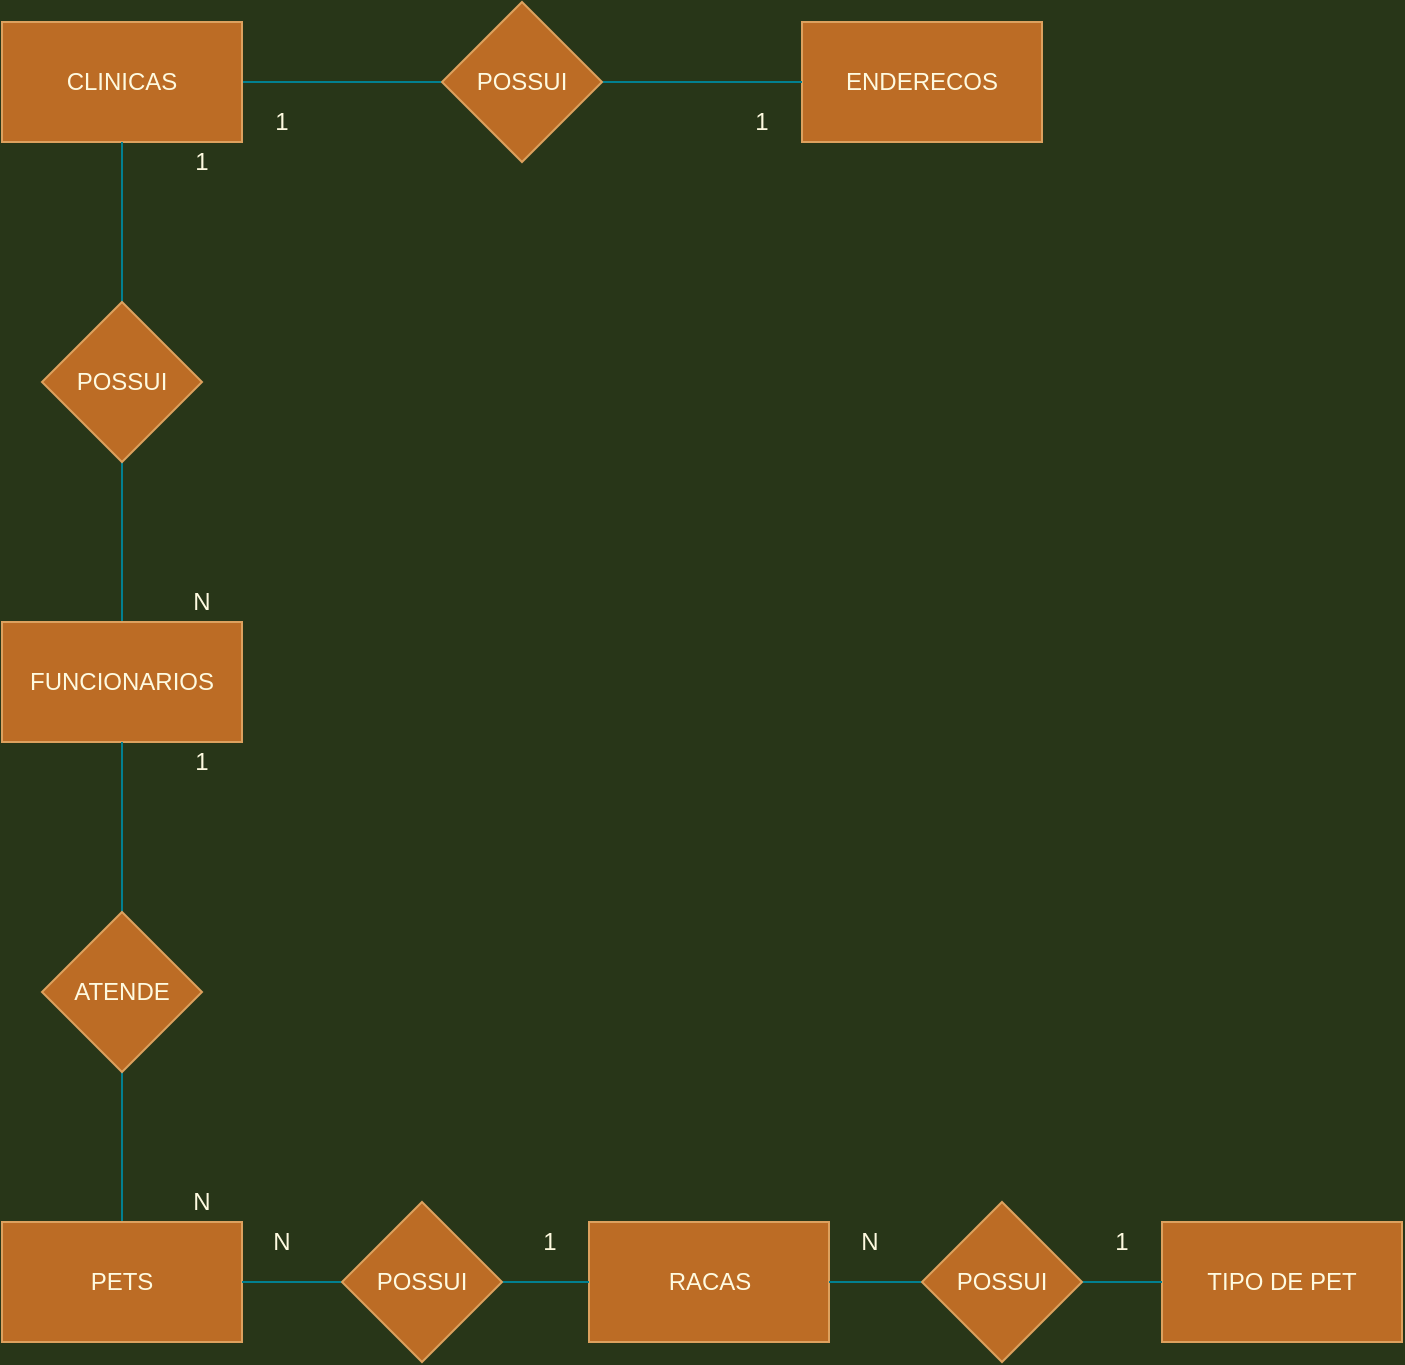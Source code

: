 <mxfile version="14.4.2" type="google" pages="2"><diagram id="g7eL8em8Z0sRDuetzhEX" name="Conceitual"><mxGraphModel dx="1304" dy="804" grid="1" gridSize="10" guides="1" tooltips="1" connect="1" arrows="1" fold="1" page="1" pageScale="1" pageWidth="827" pageHeight="1169" background="#283618" math="0" shadow="0"><root><mxCell id="0"/><mxCell id="1" parent="0"/><mxCell id="0H1CO0OoZdh0oAA5WzBR-13" style="edgeStyle=orthogonalEdgeStyle;curved=0;rounded=1;sketch=0;orthogonalLoop=1;jettySize=auto;html=1;entryX=0;entryY=0.5;entryDx=0;entryDy=0;endArrow=none;endFill=0;strokeColor=#028090;fillColor=#F45B69;fontColor=#E4FDE1;" edge="1" parent="1" source="jaFsvLU_fsv56bhdkit_-1" target="jaFsvLU_fsv56bhdkit_-7"><mxGeometry relative="1" as="geometry"/></mxCell><mxCell id="jaFsvLU_fsv56bhdkit_-1" value="CLINICAS" style="rounded=0;whiteSpace=wrap;html=1;sketch=0;strokeColor=#DDA15E;fillColor=#BC6C25;fontColor=#FEFAE0;" parent="1" vertex="1"><mxGeometry x="60" y="60" width="120" height="60" as="geometry"/></mxCell><mxCell id="jaFsvLU_fsv56bhdkit_-2" value="ENDERECOS" style="rounded=0;whiteSpace=wrap;html=1;sketch=0;strokeColor=#DDA15E;fillColor=#BC6C25;fontColor=#FEFAE0;" parent="1" vertex="1"><mxGeometry x="460" y="60" width="120" height="60" as="geometry"/></mxCell><mxCell id="0H1CO0OoZdh0oAA5WzBR-9" style="edgeStyle=orthogonalEdgeStyle;curved=0;rounded=1;sketch=0;orthogonalLoop=1;jettySize=auto;html=1;entryX=0.5;entryY=1;entryDx=0;entryDy=0;endArrow=none;endFill=0;strokeColor=#028090;fillColor=#F45B69;fontColor=#E4FDE1;" edge="1" parent="1" source="jaFsvLU_fsv56bhdkit_-3" target="jaFsvLU_fsv56bhdkit_-5"><mxGeometry relative="1" as="geometry"/></mxCell><mxCell id="jaFsvLU_fsv56bhdkit_-3" value="PETS" style="rounded=0;whiteSpace=wrap;html=1;sketch=0;strokeColor=#DDA15E;fillColor=#BC6C25;fontColor=#FEFAE0;" parent="1" vertex="1"><mxGeometry x="60" y="660" width="120" height="60" as="geometry"/></mxCell><mxCell id="0H1CO0OoZdh0oAA5WzBR-11" style="edgeStyle=orthogonalEdgeStyle;curved=0;rounded=1;sketch=0;orthogonalLoop=1;jettySize=auto;html=1;entryX=0.5;entryY=1;entryDx=0;entryDy=0;endArrow=none;endFill=0;strokeColor=#028090;fillColor=#F45B69;fontColor=#E4FDE1;" edge="1" parent="1" source="jaFsvLU_fsv56bhdkit_-4" target="jaFsvLU_fsv56bhdkit_-6"><mxGeometry relative="1" as="geometry"/></mxCell><mxCell id="jaFsvLU_fsv56bhdkit_-4" value="FUNCIONARIOS" style="rounded=0;whiteSpace=wrap;html=1;sketch=0;strokeColor=#DDA15E;fillColor=#BC6C25;fontColor=#FEFAE0;" parent="1" vertex="1"><mxGeometry x="60" y="360" width="120" height="60" as="geometry"/></mxCell><mxCell id="0H1CO0OoZdh0oAA5WzBR-10" style="edgeStyle=orthogonalEdgeStyle;curved=0;rounded=1;sketch=0;orthogonalLoop=1;jettySize=auto;html=1;entryX=0.5;entryY=1;entryDx=0;entryDy=0;endArrow=none;endFill=0;strokeColor=#028090;fillColor=#F45B69;fontColor=#E4FDE1;" edge="1" parent="1" source="jaFsvLU_fsv56bhdkit_-5" target="jaFsvLU_fsv56bhdkit_-4"><mxGeometry relative="1" as="geometry"/></mxCell><mxCell id="jaFsvLU_fsv56bhdkit_-5" value="ATENDE" style="rhombus;whiteSpace=wrap;html=1;rounded=0;sketch=0;strokeColor=#DDA15E;fillColor=#BC6C25;fontColor=#FEFAE0;" parent="1" vertex="1"><mxGeometry x="80" y="505" width="80" height="80" as="geometry"/></mxCell><mxCell id="0H1CO0OoZdh0oAA5WzBR-12" style="edgeStyle=orthogonalEdgeStyle;curved=0;rounded=1;sketch=0;orthogonalLoop=1;jettySize=auto;html=1;entryX=0.5;entryY=1;entryDx=0;entryDy=0;endArrow=none;endFill=0;strokeColor=#028090;fillColor=#F45B69;fontColor=#E4FDE1;" edge="1" parent="1" source="jaFsvLU_fsv56bhdkit_-6" target="jaFsvLU_fsv56bhdkit_-1"><mxGeometry relative="1" as="geometry"/></mxCell><mxCell id="jaFsvLU_fsv56bhdkit_-6" value="POSSUI" style="rhombus;whiteSpace=wrap;html=1;rounded=0;sketch=0;strokeColor=#DDA15E;fillColor=#BC6C25;fontColor=#FEFAE0;" parent="1" vertex="1"><mxGeometry x="80" y="200" width="80" height="80" as="geometry"/></mxCell><mxCell id="0H1CO0OoZdh0oAA5WzBR-14" style="edgeStyle=orthogonalEdgeStyle;curved=0;rounded=1;sketch=0;orthogonalLoop=1;jettySize=auto;html=1;entryX=0;entryY=0.5;entryDx=0;entryDy=0;endArrow=none;endFill=0;strokeColor=#028090;fillColor=#F45B69;fontColor=#E4FDE1;" edge="1" parent="1" source="jaFsvLU_fsv56bhdkit_-7" target="jaFsvLU_fsv56bhdkit_-2"><mxGeometry relative="1" as="geometry"/></mxCell><mxCell id="jaFsvLU_fsv56bhdkit_-7" value="POSSUI" style="rhombus;whiteSpace=wrap;html=1;rounded=0;sketch=0;strokeColor=#DDA15E;fillColor=#BC6C25;fontColor=#FEFAE0;" parent="1" vertex="1"><mxGeometry x="280" y="50" width="80" height="80" as="geometry"/></mxCell><mxCell id="jaFsvLU_fsv56bhdkit_-26" value="N" style="text;html=1;strokeColor=none;fillColor=none;align=center;verticalAlign=middle;whiteSpace=wrap;rounded=0;sketch=0;fontColor=#FEFAE0;" parent="1" vertex="1"><mxGeometry x="140" y="340" width="40" height="20" as="geometry"/></mxCell><mxCell id="jaFsvLU_fsv56bhdkit_-27" value="1" style="text;html=1;strokeColor=none;fillColor=none;align=center;verticalAlign=middle;whiteSpace=wrap;rounded=0;sketch=0;fontColor=#FEFAE0;" parent="1" vertex="1"><mxGeometry x="180" y="100" width="40" height="20" as="geometry"/></mxCell><mxCell id="jaFsvLU_fsv56bhdkit_-29" value="1" style="text;html=1;strokeColor=none;fillColor=none;align=center;verticalAlign=middle;whiteSpace=wrap;rounded=0;sketch=0;fontColor=#FEFAE0;" parent="1" vertex="1"><mxGeometry x="420" y="100" width="40" height="20" as="geometry"/></mxCell><mxCell id="jaFsvLU_fsv56bhdkit_-30" value="1" style="text;html=1;strokeColor=none;fillColor=none;align=center;verticalAlign=middle;whiteSpace=wrap;rounded=0;sketch=0;fontColor=#FEFAE0;" parent="1" vertex="1"><mxGeometry x="140" y="420" width="40" height="20" as="geometry"/></mxCell><mxCell id="jaFsvLU_fsv56bhdkit_-31" value="N" style="text;html=1;strokeColor=none;fillColor=none;align=center;verticalAlign=middle;whiteSpace=wrap;rounded=0;sketch=0;fontColor=#FEFAE0;" parent="1" vertex="1"><mxGeometry x="140" y="640" width="40" height="20" as="geometry"/></mxCell><mxCell id="jaFsvLU_fsv56bhdkit_-33" value="1" style="text;html=1;strokeColor=none;fillColor=none;align=center;verticalAlign=middle;whiteSpace=wrap;rounded=0;sketch=0;fontColor=#FEFAE0;" parent="1" vertex="1"><mxGeometry x="140" y="120" width="40" height="20" as="geometry"/></mxCell><mxCell id="0H1CO0OoZdh0oAA5WzBR-1" value="RACAS" style="rounded=0;whiteSpace=wrap;html=1;sketch=0;strokeColor=#DDA15E;fillColor=#BC6C25;fontColor=#FEFAE0;" vertex="1" parent="1"><mxGeometry x="353.5" y="660" width="120" height="60" as="geometry"/></mxCell><mxCell id="0H1CO0OoZdh0oAA5WzBR-2" value="TIPO DE PET" style="rounded=0;whiteSpace=wrap;html=1;sketch=0;strokeColor=#DDA15E;fillColor=#BC6C25;fontColor=#FEFAE0;" vertex="1" parent="1"><mxGeometry x="640" y="660" width="120" height="60" as="geometry"/></mxCell><mxCell id="0H1CO0OoZdh0oAA5WzBR-5" style="edgeStyle=orthogonalEdgeStyle;curved=0;rounded=1;sketch=0;orthogonalLoop=1;jettySize=auto;html=1;entryX=1;entryY=0.5;entryDx=0;entryDy=0;strokeColor=#028090;fillColor=#F45B69;fontColor=#E4FDE1;endArrow=none;endFill=0;" edge="1" parent="1" source="0H1CO0OoZdh0oAA5WzBR-3" target="jaFsvLU_fsv56bhdkit_-3"><mxGeometry relative="1" as="geometry"/></mxCell><mxCell id="0H1CO0OoZdh0oAA5WzBR-6" style="edgeStyle=orthogonalEdgeStyle;curved=0;rounded=1;sketch=0;orthogonalLoop=1;jettySize=auto;html=1;entryX=0;entryY=0.5;entryDx=0;entryDy=0;endArrow=none;endFill=0;strokeColor=#028090;fillColor=#F45B69;fontColor=#E4FDE1;" edge="1" parent="1" source="0H1CO0OoZdh0oAA5WzBR-3" target="0H1CO0OoZdh0oAA5WzBR-1"><mxGeometry relative="1" as="geometry"/></mxCell><mxCell id="0H1CO0OoZdh0oAA5WzBR-3" value="POSSUI" style="rhombus;whiteSpace=wrap;html=1;rounded=0;sketch=0;strokeColor=#DDA15E;fillColor=#BC6C25;fontColor=#FEFAE0;" vertex="1" parent="1"><mxGeometry x="230" y="650" width="80" height="80" as="geometry"/></mxCell><mxCell id="0H1CO0OoZdh0oAA5WzBR-7" style="edgeStyle=orthogonalEdgeStyle;curved=0;rounded=1;sketch=0;orthogonalLoop=1;jettySize=auto;html=1;entryX=1;entryY=0.5;entryDx=0;entryDy=0;endArrow=none;endFill=0;strokeColor=#028090;fillColor=#F45B69;fontColor=#E4FDE1;" edge="1" parent="1" source="0H1CO0OoZdh0oAA5WzBR-4" target="0H1CO0OoZdh0oAA5WzBR-1"><mxGeometry relative="1" as="geometry"/></mxCell><mxCell id="0H1CO0OoZdh0oAA5WzBR-8" style="edgeStyle=orthogonalEdgeStyle;curved=0;rounded=1;sketch=0;orthogonalLoop=1;jettySize=auto;html=1;entryX=0;entryY=0.5;entryDx=0;entryDy=0;endArrow=none;endFill=0;strokeColor=#028090;fillColor=#F45B69;fontColor=#E4FDE1;" edge="1" parent="1" source="0H1CO0OoZdh0oAA5WzBR-4" target="0H1CO0OoZdh0oAA5WzBR-2"><mxGeometry relative="1" as="geometry"/></mxCell><mxCell id="0H1CO0OoZdh0oAA5WzBR-4" value="POSSUI" style="rhombus;whiteSpace=wrap;html=1;rounded=0;sketch=0;strokeColor=#DDA15E;fillColor=#BC6C25;fontColor=#FEFAE0;" vertex="1" parent="1"><mxGeometry x="520" y="650" width="80" height="80" as="geometry"/></mxCell><mxCell id="HZg0CSPUJzr8O0tT4qtL-1" value="N" style="text;html=1;strokeColor=none;fillColor=none;align=center;verticalAlign=middle;whiteSpace=wrap;rounded=0;sketch=0;fontColor=#FEFAE0;" vertex="1" parent="1"><mxGeometry x="180" y="660" width="40" height="20" as="geometry"/></mxCell><mxCell id="HZg0CSPUJzr8O0tT4qtL-2" value="N" style="text;html=1;strokeColor=none;fillColor=none;align=center;verticalAlign=middle;whiteSpace=wrap;rounded=0;sketch=0;fontColor=#FEFAE0;" vertex="1" parent="1"><mxGeometry x="473.5" y="660" width="40" height="20" as="geometry"/></mxCell><mxCell id="HZg0CSPUJzr8O0tT4qtL-3" value="1" style="text;html=1;strokeColor=none;fillColor=none;align=center;verticalAlign=middle;whiteSpace=wrap;rounded=0;sketch=0;fontColor=#FEFAE0;" vertex="1" parent="1"><mxGeometry x="600" y="660" width="40" height="20" as="geometry"/></mxCell><mxCell id="HZg0CSPUJzr8O0tT4qtL-5" value="1" style="text;html=1;strokeColor=none;fillColor=none;align=center;verticalAlign=middle;whiteSpace=wrap;rounded=0;sketch=0;fontColor=#FEFAE0;" vertex="1" parent="1"><mxGeometry x="313.5" y="660" width="40" height="20" as="geometry"/></mxCell></root></mxGraphModel></diagram><diagram id="_Ur5FO-IDOzHzAHvugTp" name="Lógico"><mxGraphModel dx="1304" dy="804" grid="1" gridSize="10" guides="1" tooltips="1" connect="1" arrows="1" fold="1" page="1" pageScale="1" pageWidth="827" pageHeight="1169" background="#114B5F" math="0" shadow="0"><root><mxCell id="P8L1cj9mrE4I5MtNy8zU-0"/><mxCell id="P8L1cj9mrE4I5MtNy8zU-1" parent="P8L1cj9mrE4I5MtNy8zU-0"/><mxCell id="P8L1cj9mrE4I5MtNy8zU-2" value="Clinicas" style="shape=table;startSize=30;container=1;collapsible=1;childLayout=tableLayout;fixedRows=1;rowLines=0;fontStyle=1;align=center;resizeLast=1;rounded=0;sketch=0;fillColor=#F45B69;strokeColor=#028090;fontColor=#E4FDE1;" vertex="1" parent="P8L1cj9mrE4I5MtNy8zU-1"><mxGeometry x="290" y="120" width="180" height="130" as="geometry"/></mxCell><mxCell id="P8L1cj9mrE4I5MtNy8zU-3" value="" style="shape=partialRectangle;collapsible=0;dropTarget=0;pointerEvents=0;fillColor=none;top=0;left=0;bottom=1;right=0;points=[[0,0.5],[1,0.5]];portConstraint=eastwest;strokeColor=#028090;fontColor=#E4FDE1;" vertex="1" parent="P8L1cj9mrE4I5MtNy8zU-2"><mxGeometry y="30" width="180" height="30" as="geometry"/></mxCell><mxCell id="P8L1cj9mrE4I5MtNy8zU-4" value="PK" style="shape=partialRectangle;connectable=0;fillColor=none;top=0;left=0;bottom=0;right=0;fontStyle=1;overflow=hidden;strokeColor=#028090;fontColor=#E4FDE1;" vertex="1" parent="P8L1cj9mrE4I5MtNy8zU-3"><mxGeometry width="30" height="30" as="geometry"/></mxCell><mxCell id="P8L1cj9mrE4I5MtNy8zU-5" value="idClinica" style="shape=partialRectangle;connectable=0;fillColor=none;top=0;left=0;bottom=0;right=0;align=left;spacingLeft=6;fontStyle=5;overflow=hidden;strokeColor=#028090;fontColor=#E4FDE1;" vertex="1" parent="P8L1cj9mrE4I5MtNy8zU-3"><mxGeometry x="30" width="150" height="30" as="geometry"/></mxCell><mxCell id="1XCb6jY4dUDxqXYOhN5B-0" value="" style="shape=partialRectangle;collapsible=0;dropTarget=0;pointerEvents=0;fillColor=none;top=0;left=0;bottom=1;right=0;points=[[0,0.5],[1,0.5]];portConstraint=eastwest;strokeColor=#028090;fontColor=#E4FDE1;" vertex="1" parent="P8L1cj9mrE4I5MtNy8zU-2"><mxGeometry y="60" width="180" height="30" as="geometry"/></mxCell><mxCell id="1XCb6jY4dUDxqXYOhN5B-1" value="FK" style="shape=partialRectangle;connectable=0;fillColor=none;top=0;left=0;bottom=0;right=0;fontStyle=1;overflow=hidden;strokeColor=#028090;fontColor=#E4FDE1;" vertex="1" parent="1XCb6jY4dUDxqXYOhN5B-0"><mxGeometry width="30" height="30" as="geometry"/></mxCell><mxCell id="1XCb6jY4dUDxqXYOhN5B-2" value="idEndereco" style="shape=partialRectangle;connectable=0;fillColor=none;top=0;left=0;bottom=0;right=0;align=left;spacingLeft=6;fontStyle=5;overflow=hidden;strokeColor=#028090;fontColor=#E4FDE1;" vertex="1" parent="1XCb6jY4dUDxqXYOhN5B-0"><mxGeometry x="30" width="150" height="30" as="geometry"/></mxCell><mxCell id="P8L1cj9mrE4I5MtNy8zU-6" value="" style="shape=partialRectangle;collapsible=0;dropTarget=0;pointerEvents=0;fillColor=none;top=0;left=0;bottom=0;right=0;points=[[0,0.5],[1,0.5]];portConstraint=eastwest;strokeColor=#028090;fontColor=#E4FDE1;" vertex="1" parent="P8L1cj9mrE4I5MtNy8zU-2"><mxGeometry y="90" width="180" height="30" as="geometry"/></mxCell><mxCell id="P8L1cj9mrE4I5MtNy8zU-7" value="" style="shape=partialRectangle;connectable=0;fillColor=none;top=0;left=0;bottom=0;right=0;editable=1;overflow=hidden;strokeColor=#028090;fontColor=#E4FDE1;" vertex="1" parent="P8L1cj9mrE4I5MtNy8zU-6"><mxGeometry width="30" height="30" as="geometry"/></mxCell><mxCell id="P8L1cj9mrE4I5MtNy8zU-8" value="Nome" style="shape=partialRectangle;connectable=0;fillColor=none;top=0;left=0;bottom=0;right=0;align=left;spacingLeft=6;overflow=hidden;strokeColor=#028090;fontColor=#E4FDE1;" vertex="1" parent="P8L1cj9mrE4I5MtNy8zU-6"><mxGeometry x="30" width="150" height="30" as="geometry"/></mxCell><mxCell id="1XCb6jY4dUDxqXYOhN5B-6" value="Funcionarios" style="shape=table;startSize=30;container=1;collapsible=1;childLayout=tableLayout;fixedRows=1;rowLines=0;fontStyle=1;align=center;resizeLast=1;rounded=0;sketch=0;fillColor=#F45B69;strokeColor=#028090;fontColor=#E4FDE1;" vertex="1" parent="P8L1cj9mrE4I5MtNy8zU-1"><mxGeometry x="570" y="120" width="180" height="130" as="geometry"/></mxCell><mxCell id="1XCb6jY4dUDxqXYOhN5B-7" value="" style="shape=partialRectangle;collapsible=0;dropTarget=0;pointerEvents=0;fillColor=none;top=0;left=0;bottom=1;right=0;points=[[0,0.5],[1,0.5]];portConstraint=eastwest;strokeColor=#028090;fontColor=#E4FDE1;" vertex="1" parent="1XCb6jY4dUDxqXYOhN5B-6"><mxGeometry y="30" width="180" height="30" as="geometry"/></mxCell><mxCell id="1XCb6jY4dUDxqXYOhN5B-8" value="PK" style="shape=partialRectangle;connectable=0;fillColor=none;top=0;left=0;bottom=0;right=0;fontStyle=1;overflow=hidden;strokeColor=#028090;fontColor=#E4FDE1;" vertex="1" parent="1XCb6jY4dUDxqXYOhN5B-7"><mxGeometry width="30" height="30" as="geometry"/></mxCell><mxCell id="1XCb6jY4dUDxqXYOhN5B-9" value="idFuncionario" style="shape=partialRectangle;connectable=0;fillColor=none;top=0;left=0;bottom=0;right=0;align=left;spacingLeft=6;fontStyle=5;overflow=hidden;strokeColor=#028090;fontColor=#E4FDE1;" vertex="1" parent="1XCb6jY4dUDxqXYOhN5B-7"><mxGeometry x="30" width="150" height="30" as="geometry"/></mxCell><mxCell id="1XCb6jY4dUDxqXYOhN5B-10" value="" style="shape=partialRectangle;collapsible=0;dropTarget=0;pointerEvents=0;fillColor=none;top=0;left=0;bottom=1;right=0;points=[[0,0.5],[1,0.5]];portConstraint=eastwest;strokeColor=#028090;fontColor=#E4FDE1;" vertex="1" parent="1XCb6jY4dUDxqXYOhN5B-6"><mxGeometry y="60" width="180" height="30" as="geometry"/></mxCell><mxCell id="1XCb6jY4dUDxqXYOhN5B-11" value="FK" style="shape=partialRectangle;connectable=0;fillColor=none;top=0;left=0;bottom=0;right=0;fontStyle=1;overflow=hidden;strokeColor=#028090;fontColor=#E4FDE1;" vertex="1" parent="1XCb6jY4dUDxqXYOhN5B-10"><mxGeometry width="30" height="30" as="geometry"/></mxCell><mxCell id="1XCb6jY4dUDxqXYOhN5B-12" value="idClinica" style="shape=partialRectangle;connectable=0;fillColor=none;top=0;left=0;bottom=0;right=0;align=left;spacingLeft=6;fontStyle=5;overflow=hidden;strokeColor=#028090;fontColor=#E4FDE1;" vertex="1" parent="1XCb6jY4dUDxqXYOhN5B-10"><mxGeometry x="30" width="150" height="30" as="geometry"/></mxCell><mxCell id="1XCb6jY4dUDxqXYOhN5B-16" value="" style="shape=partialRectangle;collapsible=0;dropTarget=0;pointerEvents=0;fillColor=none;top=0;left=0;bottom=0;right=0;points=[[0,0.5],[1,0.5]];portConstraint=eastwest;strokeColor=#028090;fontColor=#E4FDE1;" vertex="1" parent="1XCb6jY4dUDxqXYOhN5B-6"><mxGeometry y="90" width="180" height="30" as="geometry"/></mxCell><mxCell id="1XCb6jY4dUDxqXYOhN5B-17" value="" style="shape=partialRectangle;connectable=0;fillColor=none;top=0;left=0;bottom=0;right=0;editable=1;overflow=hidden;strokeColor=#028090;fontColor=#E4FDE1;" vertex="1" parent="1XCb6jY4dUDxqXYOhN5B-16"><mxGeometry width="30" height="30" as="geometry"/></mxCell><mxCell id="1XCb6jY4dUDxqXYOhN5B-18" value="Nome" style="shape=partialRectangle;connectable=0;fillColor=none;top=0;left=0;bottom=0;right=0;align=left;spacingLeft=6;overflow=hidden;strokeColor=#028090;fontColor=#E4FDE1;" vertex="1" parent="1XCb6jY4dUDxqXYOhN5B-16"><mxGeometry x="30" width="150" height="30" as="geometry"/></mxCell><mxCell id="1XCb6jY4dUDxqXYOhN5B-25" value="" style="edgeStyle=entityRelationEdgeStyle;fontSize=12;html=1;endArrow=ERoneToMany;strokeColor=#028090;fillColor=#F45B69;" edge="1" parent="P8L1cj9mrE4I5MtNy8zU-1" source="P8L1cj9mrE4I5MtNy8zU-3" target="1XCb6jY4dUDxqXYOhN5B-10"><mxGeometry width="100" height="100" relative="1" as="geometry"><mxPoint x="320" y="460" as="sourcePoint"/><mxPoint x="420" y="360" as="targetPoint"/></mxGeometry></mxCell><mxCell id="1XCb6jY4dUDxqXYOhN5B-26" value="Enderecos" style="shape=table;startSize=30;container=1;collapsible=1;childLayout=tableLayout;fixedRows=1;rowLines=0;fontStyle=1;align=center;resizeLast=1;rounded=0;sketch=0;fillColor=#F45B69;strokeColor=#028090;fontColor=#E4FDE1;" vertex="1" parent="P8L1cj9mrE4I5MtNy8zU-1"><mxGeometry x="20" y="120" width="180" height="100" as="geometry"/></mxCell><mxCell id="1XCb6jY4dUDxqXYOhN5B-27" value="" style="shape=partialRectangle;collapsible=0;dropTarget=0;pointerEvents=0;fillColor=none;top=0;left=0;bottom=1;right=0;points=[[0,0.5],[1,0.5]];portConstraint=eastwest;strokeColor=#028090;fontColor=#E4FDE1;" vertex="1" parent="1XCb6jY4dUDxqXYOhN5B-26"><mxGeometry y="30" width="180" height="30" as="geometry"/></mxCell><mxCell id="1XCb6jY4dUDxqXYOhN5B-28" value="PK" style="shape=partialRectangle;connectable=0;fillColor=none;top=0;left=0;bottom=0;right=0;fontStyle=1;overflow=hidden;strokeColor=#028090;fontColor=#E4FDE1;" vertex="1" parent="1XCb6jY4dUDxqXYOhN5B-27"><mxGeometry width="30" height="30" as="geometry"/></mxCell><mxCell id="1XCb6jY4dUDxqXYOhN5B-29" value="idEndereco" style="shape=partialRectangle;connectable=0;fillColor=none;top=0;left=0;bottom=0;right=0;align=left;spacingLeft=6;fontStyle=5;overflow=hidden;strokeColor=#028090;fontColor=#E4FDE1;" vertex="1" parent="1XCb6jY4dUDxqXYOhN5B-27"><mxGeometry x="30" width="150" height="30" as="geometry"/></mxCell><mxCell id="1XCb6jY4dUDxqXYOhN5B-33" value="" style="shape=partialRectangle;collapsible=0;dropTarget=0;pointerEvents=0;fillColor=none;top=0;left=0;bottom=0;right=0;points=[[0,0.5],[1,0.5]];portConstraint=eastwest;strokeColor=#028090;fontColor=#E4FDE1;" vertex="1" parent="1XCb6jY4dUDxqXYOhN5B-26"><mxGeometry y="60" width="180" height="30" as="geometry"/></mxCell><mxCell id="1XCb6jY4dUDxqXYOhN5B-34" value="" style="shape=partialRectangle;connectable=0;fillColor=none;top=0;left=0;bottom=0;right=0;editable=1;overflow=hidden;strokeColor=#028090;fontColor=#E4FDE1;" vertex="1" parent="1XCb6jY4dUDxqXYOhN5B-33"><mxGeometry width="30" height="30" as="geometry"/></mxCell><mxCell id="1XCb6jY4dUDxqXYOhN5B-35" value="Endereco" style="shape=partialRectangle;connectable=0;fillColor=none;top=0;left=0;bottom=0;right=0;align=left;spacingLeft=6;overflow=hidden;strokeColor=#028090;fontColor=#E4FDE1;" vertex="1" parent="1XCb6jY4dUDxqXYOhN5B-33"><mxGeometry x="30" width="150" height="30" as="geometry"/></mxCell><mxCell id="1XCb6jY4dUDxqXYOhN5B-43" value="" style="edgeStyle=entityRelationEdgeStyle;fontSize=12;html=1;endArrow=ERmandOne;startArrow=ERmandOne;strokeColor=#028090;fillColor=#F45B69;" edge="1" parent="P8L1cj9mrE4I5MtNy8zU-1" source="1XCb6jY4dUDxqXYOhN5B-27" target="1XCb6jY4dUDxqXYOhN5B-0"><mxGeometry width="100" height="100" relative="1" as="geometry"><mxPoint x="270" y="490" as="sourcePoint"/><mxPoint x="370" y="390" as="targetPoint"/></mxGeometry></mxCell><mxCell id="1XCb6jY4dUDxqXYOhN5B-44" value="Pets" style="shape=table;startSize=30;container=1;collapsible=1;childLayout=tableLayout;fixedRows=1;rowLines=0;fontStyle=1;align=center;resizeLast=1;rounded=0;sketch=0;fillColor=#F45B69;strokeColor=#028090;fontColor=#E4FDE1;" vertex="1" parent="P8L1cj9mrE4I5MtNy8zU-1"><mxGeometry x="570" y="400" width="180" height="220" as="geometry"/></mxCell><mxCell id="1XCb6jY4dUDxqXYOhN5B-45" value="" style="shape=partialRectangle;collapsible=0;dropTarget=0;pointerEvents=0;fillColor=none;top=0;left=0;bottom=1;right=0;points=[[0,0.5],[1,0.5]];portConstraint=eastwest;strokeColor=#028090;fontColor=#E4FDE1;" vertex="1" parent="1XCb6jY4dUDxqXYOhN5B-44"><mxGeometry y="30" width="180" height="30" as="geometry"/></mxCell><mxCell id="1XCb6jY4dUDxqXYOhN5B-46" value="PK" style="shape=partialRectangle;connectable=0;fillColor=none;top=0;left=0;bottom=0;right=0;fontStyle=1;overflow=hidden;strokeColor=#028090;fontColor=#E4FDE1;" vertex="1" parent="1XCb6jY4dUDxqXYOhN5B-45"><mxGeometry width="30" height="30" as="geometry"/></mxCell><mxCell id="1XCb6jY4dUDxqXYOhN5B-47" value="idPet" style="shape=partialRectangle;connectable=0;fillColor=none;top=0;left=0;bottom=0;right=0;align=left;spacingLeft=6;fontStyle=5;overflow=hidden;strokeColor=#028090;fontColor=#E4FDE1;" vertex="1" parent="1XCb6jY4dUDxqXYOhN5B-45"><mxGeometry x="30" width="150" height="30" as="geometry"/></mxCell><mxCell id="1XCb6jY4dUDxqXYOhN5B-48" value="" style="shape=partialRectangle;collapsible=0;dropTarget=0;pointerEvents=0;fillColor=none;top=0;left=0;bottom=1;right=0;points=[[0,0.5],[1,0.5]];portConstraint=eastwest;strokeColor=#028090;fontColor=#E4FDE1;" vertex="1" parent="1XCb6jY4dUDxqXYOhN5B-44"><mxGeometry y="60" width="180" height="30" as="geometry"/></mxCell><mxCell id="1XCb6jY4dUDxqXYOhN5B-49" value="FK" style="shape=partialRectangle;connectable=0;fillColor=none;top=0;left=0;bottom=0;right=0;fontStyle=1;overflow=hidden;strokeColor=#028090;fontColor=#E4FDE1;" vertex="1" parent="1XCb6jY4dUDxqXYOhN5B-48"><mxGeometry width="30" height="30" as="geometry"/></mxCell><mxCell id="1XCb6jY4dUDxqXYOhN5B-50" value="idFuncionario" style="shape=partialRectangle;connectable=0;fillColor=none;top=0;left=0;bottom=0;right=0;align=left;spacingLeft=6;fontStyle=5;overflow=hidden;strokeColor=#028090;fontColor=#E4FDE1;" vertex="1" parent="1XCb6jY4dUDxqXYOhN5B-48"><mxGeometry x="30" width="150" height="30" as="geometry"/></mxCell><mxCell id="1XCb6jY4dUDxqXYOhN5B-76" value="" style="shape=partialRectangle;collapsible=0;dropTarget=0;pointerEvents=0;fillColor=none;top=0;left=0;bottom=1;right=0;points=[[0,0.5],[1,0.5]];portConstraint=eastwest;strokeColor=#028090;fontColor=#E4FDE1;" vertex="1" parent="1XCb6jY4dUDxqXYOhN5B-44"><mxGeometry y="90" width="180" height="30" as="geometry"/></mxCell><mxCell id="1XCb6jY4dUDxqXYOhN5B-77" value="FK" style="shape=partialRectangle;connectable=0;fillColor=none;top=0;left=0;bottom=0;right=0;fontStyle=1;overflow=hidden;strokeColor=#028090;fontColor=#E4FDE1;" vertex="1" parent="1XCb6jY4dUDxqXYOhN5B-76"><mxGeometry width="30" height="30" as="geometry"/></mxCell><mxCell id="1XCb6jY4dUDxqXYOhN5B-78" value="idRaca" style="shape=partialRectangle;connectable=0;fillColor=none;top=0;left=0;bottom=0;right=0;align=left;spacingLeft=6;fontStyle=5;overflow=hidden;strokeColor=#028090;fontColor=#E4FDE1;" vertex="1" parent="1XCb6jY4dUDxqXYOhN5B-76"><mxGeometry x="30" width="150" height="30" as="geometry"/></mxCell><mxCell id="1XCb6jY4dUDxqXYOhN5B-51" value="" style="shape=partialRectangle;collapsible=0;dropTarget=0;pointerEvents=0;fillColor=none;top=0;left=0;bottom=0;right=0;points=[[0,0.5],[1,0.5]];portConstraint=eastwest;strokeColor=#028090;fontColor=#E4FDE1;" vertex="1" parent="1XCb6jY4dUDxqXYOhN5B-44"><mxGeometry y="120" width="180" height="30" as="geometry"/></mxCell><mxCell id="1XCb6jY4dUDxqXYOhN5B-52" value="" style="shape=partialRectangle;connectable=0;fillColor=none;top=0;left=0;bottom=0;right=0;editable=1;overflow=hidden;strokeColor=#028090;fontColor=#E4FDE1;" vertex="1" parent="1XCb6jY4dUDxqXYOhN5B-51"><mxGeometry width="30" height="30" as="geometry"/></mxCell><mxCell id="1XCb6jY4dUDxqXYOhN5B-53" value="Nome" style="shape=partialRectangle;connectable=0;fillColor=none;top=0;left=0;bottom=0;right=0;align=left;spacingLeft=6;overflow=hidden;strokeColor=#028090;fontColor=#E4FDE1;" vertex="1" parent="1XCb6jY4dUDxqXYOhN5B-51"><mxGeometry x="30" width="150" height="30" as="geometry"/></mxCell><mxCell id="1XCb6jY4dUDxqXYOhN5B-54" value="" style="shape=partialRectangle;collapsible=0;dropTarget=0;pointerEvents=0;fillColor=none;top=0;left=0;bottom=0;right=0;points=[[0,0.5],[1,0.5]];portConstraint=eastwest;strokeColor=#028090;fontColor=#E4FDE1;" vertex="1" parent="1XCb6jY4dUDxqXYOhN5B-44"><mxGeometry y="150" width="180" height="30" as="geometry"/></mxCell><mxCell id="1XCb6jY4dUDxqXYOhN5B-55" value="" style="shape=partialRectangle;connectable=0;fillColor=none;top=0;left=0;bottom=0;right=0;editable=1;overflow=hidden;strokeColor=#028090;fontColor=#E4FDE1;" vertex="1" parent="1XCb6jY4dUDxqXYOhN5B-54"><mxGeometry width="30" height="30" as="geometry"/></mxCell><mxCell id="1XCb6jY4dUDxqXYOhN5B-56" value="Data de Nascimento" style="shape=partialRectangle;connectable=0;fillColor=none;top=0;left=0;bottom=0;right=0;align=left;spacingLeft=6;overflow=hidden;strokeColor=#028090;fontColor=#E4FDE1;" vertex="1" parent="1XCb6jY4dUDxqXYOhN5B-54"><mxGeometry x="30" width="150" height="30" as="geometry"/></mxCell><mxCell id="1XCb6jY4dUDxqXYOhN5B-57" value="" style="shape=partialRectangle;collapsible=0;dropTarget=0;pointerEvents=0;fillColor=none;top=0;left=0;bottom=0;right=0;points=[[0,0.5],[1,0.5]];portConstraint=eastwest;strokeColor=#028090;fontColor=#E4FDE1;" vertex="1" parent="1XCb6jY4dUDxqXYOhN5B-44"><mxGeometry y="180" width="180" height="30" as="geometry"/></mxCell><mxCell id="1XCb6jY4dUDxqXYOhN5B-58" value="" style="shape=partialRectangle;connectable=0;fillColor=none;top=0;left=0;bottom=0;right=0;editable=1;overflow=hidden;strokeColor=#028090;fontColor=#E4FDE1;" vertex="1" parent="1XCb6jY4dUDxqXYOhN5B-57"><mxGeometry width="30" height="30" as="geometry"/></mxCell><mxCell id="1XCb6jY4dUDxqXYOhN5B-59" value="Dono" style="shape=partialRectangle;connectable=0;fillColor=none;top=0;left=0;bottom=0;right=0;align=left;spacingLeft=6;overflow=hidden;strokeColor=#028090;fontColor=#E4FDE1;" vertex="1" parent="1XCb6jY4dUDxqXYOhN5B-57"><mxGeometry x="30" width="150" height="30" as="geometry"/></mxCell><mxCell id="1XCb6jY4dUDxqXYOhN5B-60" value="Racas" style="shape=table;startSize=30;container=1;collapsible=1;childLayout=tableLayout;fixedRows=1;rowLines=0;fontStyle=1;align=center;resizeLast=1;rounded=0;sketch=0;fillColor=#F45B69;strokeColor=#028090;fontColor=#E4FDE1;" vertex="1" parent="P8L1cj9mrE4I5MtNy8zU-1"><mxGeometry x="300" y="415" width="180" height="130" as="geometry"/></mxCell><mxCell id="1XCb6jY4dUDxqXYOhN5B-61" value="" style="shape=partialRectangle;collapsible=0;dropTarget=0;pointerEvents=0;fillColor=none;top=0;left=0;bottom=1;right=0;points=[[0,0.5],[1,0.5]];portConstraint=eastwest;strokeColor=#028090;fontColor=#E4FDE1;" vertex="1" parent="1XCb6jY4dUDxqXYOhN5B-60"><mxGeometry y="30" width="180" height="30" as="geometry"/></mxCell><mxCell id="1XCb6jY4dUDxqXYOhN5B-62" value="PK" style="shape=partialRectangle;connectable=0;fillColor=none;top=0;left=0;bottom=0;right=0;fontStyle=1;overflow=hidden;strokeColor=#028090;fontColor=#E4FDE1;" vertex="1" parent="1XCb6jY4dUDxqXYOhN5B-61"><mxGeometry width="30" height="30" as="geometry"/></mxCell><mxCell id="1XCb6jY4dUDxqXYOhN5B-63" value="idRaca" style="shape=partialRectangle;connectable=0;fillColor=none;top=0;left=0;bottom=0;right=0;align=left;spacingLeft=6;fontStyle=5;overflow=hidden;strokeColor=#028090;fontColor=#E4FDE1;" vertex="1" parent="1XCb6jY4dUDxqXYOhN5B-61"><mxGeometry x="30" width="150" height="30" as="geometry"/></mxCell><mxCell id="1XCb6jY4dUDxqXYOhN5B-95" value="" style="shape=partialRectangle;collapsible=0;dropTarget=0;pointerEvents=0;fillColor=none;top=0;left=0;bottom=1;right=0;points=[[0,0.5],[1,0.5]];portConstraint=eastwest;strokeColor=#028090;fontColor=#E4FDE1;" vertex="1" parent="1XCb6jY4dUDxqXYOhN5B-60"><mxGeometry y="60" width="180" height="30" as="geometry"/></mxCell><mxCell id="1XCb6jY4dUDxqXYOhN5B-96" value="FK" style="shape=partialRectangle;connectable=0;fillColor=none;top=0;left=0;bottom=0;right=0;fontStyle=1;overflow=hidden;strokeColor=#028090;fontColor=#E4FDE1;" vertex="1" parent="1XCb6jY4dUDxqXYOhN5B-95"><mxGeometry width="30" height="30" as="geometry"/></mxCell><mxCell id="1XCb6jY4dUDxqXYOhN5B-97" value="idTipo" style="shape=partialRectangle;connectable=0;fillColor=none;top=0;left=0;bottom=0;right=0;align=left;spacingLeft=6;fontStyle=5;overflow=hidden;strokeColor=#028090;fontColor=#E4FDE1;" vertex="1" parent="1XCb6jY4dUDxqXYOhN5B-95"><mxGeometry x="30" width="150" height="30" as="geometry"/></mxCell><mxCell id="1XCb6jY4dUDxqXYOhN5B-67" value="" style="shape=partialRectangle;collapsible=0;dropTarget=0;pointerEvents=0;fillColor=none;top=0;left=0;bottom=0;right=0;points=[[0,0.5],[1,0.5]];portConstraint=eastwest;strokeColor=#028090;fontColor=#E4FDE1;" vertex="1" parent="1XCb6jY4dUDxqXYOhN5B-60"><mxGeometry y="90" width="180" height="30" as="geometry"/></mxCell><mxCell id="1XCb6jY4dUDxqXYOhN5B-68" value="" style="shape=partialRectangle;connectable=0;fillColor=none;top=0;left=0;bottom=0;right=0;editable=1;overflow=hidden;strokeColor=#028090;fontColor=#E4FDE1;" vertex="1" parent="1XCb6jY4dUDxqXYOhN5B-67"><mxGeometry width="30" height="30" as="geometry"/></mxCell><mxCell id="1XCb6jY4dUDxqXYOhN5B-69" value="Nome" style="shape=partialRectangle;connectable=0;fillColor=none;top=0;left=0;bottom=0;right=0;align=left;spacingLeft=6;overflow=hidden;strokeColor=#028090;fontColor=#E4FDE1;" vertex="1" parent="1XCb6jY4dUDxqXYOhN5B-67"><mxGeometry x="30" width="150" height="30" as="geometry"/></mxCell><mxCell id="1XCb6jY4dUDxqXYOhN5B-82" value="Tipos" style="shape=table;startSize=30;container=1;collapsible=1;childLayout=tableLayout;fixedRows=1;rowLines=0;fontStyle=1;align=center;resizeLast=1;rounded=0;sketch=0;fillColor=#F45B69;strokeColor=#028090;fontColor=#E4FDE1;" vertex="1" parent="P8L1cj9mrE4I5MtNy8zU-1"><mxGeometry x="40" y="430" width="180" height="100" as="geometry"/></mxCell><mxCell id="1XCb6jY4dUDxqXYOhN5B-83" value="" style="shape=partialRectangle;collapsible=0;dropTarget=0;pointerEvents=0;fillColor=none;top=0;left=0;bottom=1;right=0;points=[[0,0.5],[1,0.5]];portConstraint=eastwest;strokeColor=#028090;fontColor=#E4FDE1;" vertex="1" parent="1XCb6jY4dUDxqXYOhN5B-82"><mxGeometry y="30" width="180" height="30" as="geometry"/></mxCell><mxCell id="1XCb6jY4dUDxqXYOhN5B-84" value="PK" style="shape=partialRectangle;connectable=0;fillColor=none;top=0;left=0;bottom=0;right=0;fontStyle=1;overflow=hidden;strokeColor=#028090;fontColor=#E4FDE1;" vertex="1" parent="1XCb6jY4dUDxqXYOhN5B-83"><mxGeometry width="30" height="30" as="geometry"/></mxCell><mxCell id="1XCb6jY4dUDxqXYOhN5B-85" value="idTipo" style="shape=partialRectangle;connectable=0;fillColor=none;top=0;left=0;bottom=0;right=0;align=left;spacingLeft=6;fontStyle=5;overflow=hidden;strokeColor=#028090;fontColor=#E4FDE1;" vertex="1" parent="1XCb6jY4dUDxqXYOhN5B-83"><mxGeometry x="30" width="150" height="30" as="geometry"/></mxCell><mxCell id="1XCb6jY4dUDxqXYOhN5B-86" value="" style="shape=partialRectangle;collapsible=0;dropTarget=0;pointerEvents=0;fillColor=none;top=0;left=0;bottom=0;right=0;points=[[0,0.5],[1,0.5]];portConstraint=eastwest;strokeColor=#028090;fontColor=#E4FDE1;" vertex="1" parent="1XCb6jY4dUDxqXYOhN5B-82"><mxGeometry y="60" width="180" height="30" as="geometry"/></mxCell><mxCell id="1XCb6jY4dUDxqXYOhN5B-87" value="" style="shape=partialRectangle;connectable=0;fillColor=none;top=0;left=0;bottom=0;right=0;editable=1;overflow=hidden;strokeColor=#028090;fontColor=#E4FDE1;" vertex="1" parent="1XCb6jY4dUDxqXYOhN5B-86"><mxGeometry width="30" height="30" as="geometry"/></mxCell><mxCell id="1XCb6jY4dUDxqXYOhN5B-88" value="Nome" style="shape=partialRectangle;connectable=0;fillColor=none;top=0;left=0;bottom=0;right=0;align=left;spacingLeft=6;overflow=hidden;strokeColor=#028090;fontColor=#E4FDE1;" vertex="1" parent="1XCb6jY4dUDxqXYOhN5B-86"><mxGeometry x="30" width="150" height="30" as="geometry"/></mxCell><mxCell id="1XCb6jY4dUDxqXYOhN5B-98" value="" style="edgeStyle=entityRelationEdgeStyle;fontSize=12;html=1;endArrow=ERoneToMany;strokeColor=#028090;fillColor=#F45B69;" edge="1" parent="P8L1cj9mrE4I5MtNy8zU-1" source="1XCb6jY4dUDxqXYOhN5B-83" target="1XCb6jY4dUDxqXYOhN5B-95"><mxGeometry width="100" height="100" relative="1" as="geometry"><mxPoint x="250" y="550" as="sourcePoint"/><mxPoint x="260" y="560" as="targetPoint"/></mxGeometry></mxCell><mxCell id="1XCb6jY4dUDxqXYOhN5B-99" value="" style="edgeStyle=entityRelationEdgeStyle;fontSize=12;html=1;endArrow=ERoneToMany;strokeColor=#028090;fillColor=#F45B69;" edge="1" parent="P8L1cj9mrE4I5MtNy8zU-1" source="1XCb6jY4dUDxqXYOhN5B-61" target="1XCb6jY4dUDxqXYOhN5B-76"><mxGeometry width="100" height="100" relative="1" as="geometry"><mxPoint x="420" y="710" as="sourcePoint"/><mxPoint x="520" y="610" as="targetPoint"/></mxGeometry></mxCell><mxCell id="1XCb6jY4dUDxqXYOhN5B-100" value="" style="edgeStyle=entityRelationEdgeStyle;fontSize=12;html=1;endArrow=ERoneToMany;strokeColor=#028090;fillColor=#F45B69;" edge="1" parent="P8L1cj9mrE4I5MtNy8zU-1" source="1XCb6jY4dUDxqXYOhN5B-7" target="1XCb6jY4dUDxqXYOhN5B-48"><mxGeometry width="100" height="100" relative="1" as="geometry"><mxPoint x="530" y="470" as="sourcePoint"/><mxPoint x="630" y="370" as="targetPoint"/></mxGeometry></mxCell></root></mxGraphModel></diagram></mxfile>